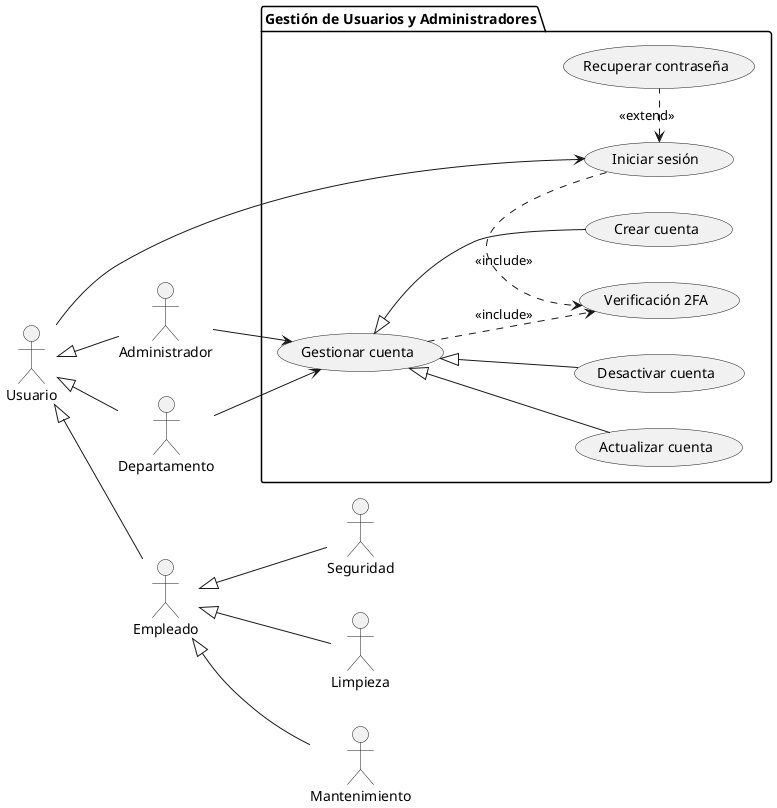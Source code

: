 @startuml
left to right direction
actor "Administrador" as Admin
actor "Seguridad" as Seguridad
actor "Limpieza" as Limpieza
actor "Departamento" as Departamento
actor "Mantenimiento" as Mantenimiento
actor "Empleado" as Empleado
actor "Usuario"

package "Gestión de Usuarios y Administradores" {
    usecase "Iniciar sesión" as IniciarSesion
    usecase "Verificación 2FA" as Verificacion2FA
    usecase "Recuperar contraseña" as RecuperarContraseña
    usecase "Gestionar cuenta" as GestionarCuenta
    usecase "Crear cuenta" as CrearCuenta
    usecase "Actualizar cuenta" as ActualizarCuenta
    usecase "Desactivar cuenta" as DesactivarCuenta
}
' Asociación entre actores y casos de uso
Admin --> GestionarCuenta
Usuario --> IniciarSesion
Departamento --> GestionarCuenta

' Generalización
Usuario <|-- Empleado
Usuario <|-- Admin
Usuario <|-- Departamento
Empleado <|-- Seguridad
Empleado <|-- Limpieza  
Empleado <|-- Mantenimiento

GestionarCuenta <|-- CrearCuenta
GestionarCuenta <|-- ActualizarCuenta
GestionarCuenta <|-- DesactivarCuenta

' Relaciones include y extend
GestionarCuenta ..> Verificacion2FA : <<include>>
IniciarSesion .> Verificacion2FA : <<include>>
IniciarSesion <. RecuperarContraseña : <<extend>>
@enduml